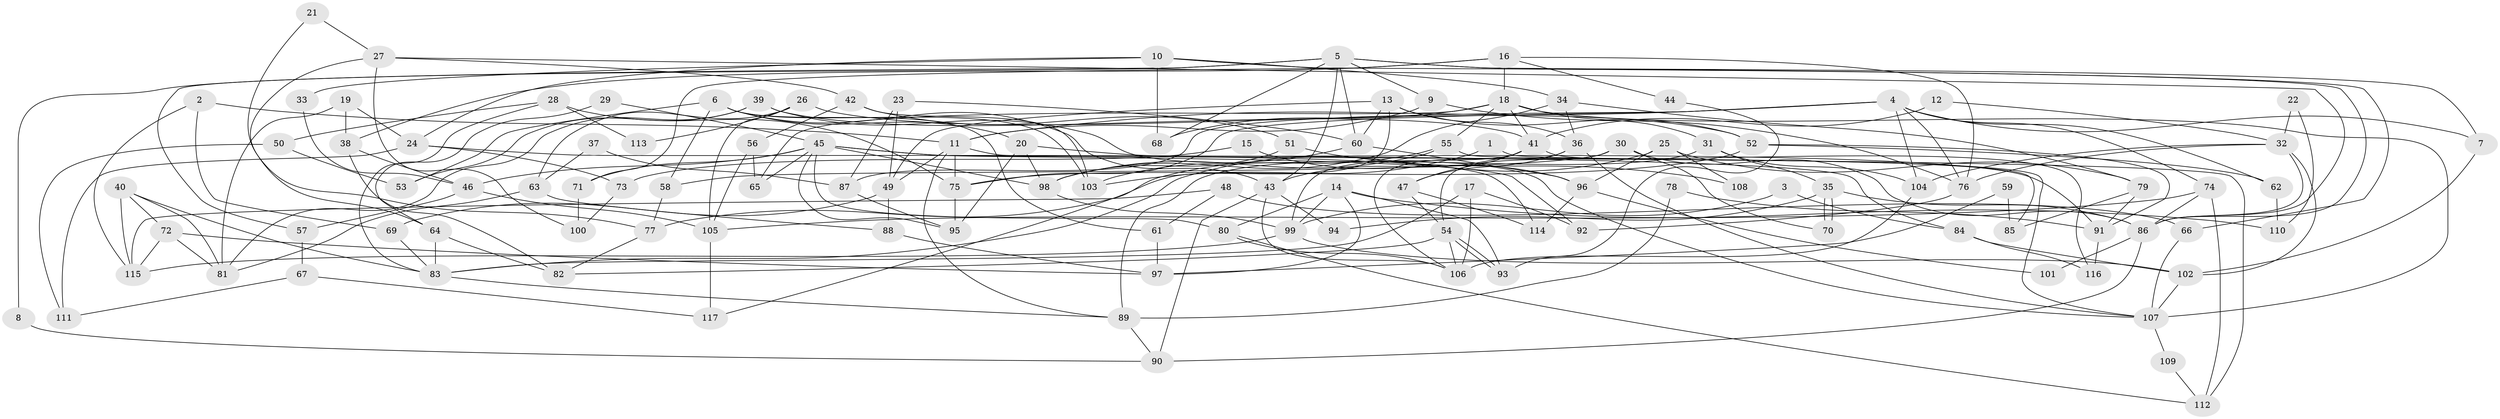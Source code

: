 // Generated by graph-tools (version 1.1) at 2025/50/03/09/25 03:50:14]
// undirected, 117 vertices, 234 edges
graph export_dot {
graph [start="1"]
  node [color=gray90,style=filled];
  1;
  2;
  3;
  4;
  5;
  6;
  7;
  8;
  9;
  10;
  11;
  12;
  13;
  14;
  15;
  16;
  17;
  18;
  19;
  20;
  21;
  22;
  23;
  24;
  25;
  26;
  27;
  28;
  29;
  30;
  31;
  32;
  33;
  34;
  35;
  36;
  37;
  38;
  39;
  40;
  41;
  42;
  43;
  44;
  45;
  46;
  47;
  48;
  49;
  50;
  51;
  52;
  53;
  54;
  55;
  56;
  57;
  58;
  59;
  60;
  61;
  62;
  63;
  64;
  65;
  66;
  67;
  68;
  69;
  70;
  71;
  72;
  73;
  74;
  75;
  76;
  77;
  78;
  79;
  80;
  81;
  82;
  83;
  84;
  85;
  86;
  87;
  88;
  89;
  90;
  91;
  92;
  93;
  94;
  95;
  96;
  97;
  98;
  99;
  100;
  101;
  102;
  103;
  104;
  105;
  106;
  107;
  108;
  109;
  110;
  111;
  112;
  113;
  114;
  115;
  116;
  117;
  1 -- 103;
  1 -- 107;
  2 -- 69;
  2 -- 11;
  2 -- 115;
  3 -- 99;
  3 -- 84;
  4 -- 76;
  4 -- 11;
  4 -- 7;
  4 -- 62;
  4 -- 74;
  4 -- 75;
  4 -- 87;
  4 -- 104;
  5 -- 7;
  5 -- 68;
  5 -- 8;
  5 -- 9;
  5 -- 43;
  5 -- 57;
  5 -- 60;
  5 -- 66;
  6 -- 20;
  6 -- 43;
  6 -- 53;
  6 -- 58;
  6 -- 61;
  6 -- 103;
  7 -- 102;
  8 -- 90;
  9 -- 11;
  9 -- 76;
  10 -- 86;
  10 -- 24;
  10 -- 33;
  10 -- 34;
  10 -- 68;
  11 -- 75;
  11 -- 49;
  11 -- 89;
  11 -- 112;
  12 -- 32;
  12 -- 41;
  13 -- 36;
  13 -- 60;
  13 -- 49;
  13 -- 52;
  13 -- 117;
  14 -- 99;
  14 -- 80;
  14 -- 93;
  14 -- 97;
  14 -- 110;
  15 -- 96;
  15 -- 73;
  16 -- 18;
  16 -- 76;
  16 -- 38;
  16 -- 44;
  16 -- 71;
  17 -- 92;
  17 -- 83;
  17 -- 106;
  18 -- 31;
  18 -- 41;
  18 -- 55;
  18 -- 65;
  18 -- 68;
  18 -- 107;
  19 -- 38;
  19 -- 81;
  19 -- 24;
  20 -- 98;
  20 -- 91;
  20 -- 95;
  21 -- 27;
  21 -- 77;
  22 -- 110;
  22 -- 32;
  23 -- 87;
  23 -- 49;
  23 -- 60;
  24 -- 84;
  24 -- 73;
  24 -- 111;
  25 -- 96;
  25 -- 83;
  25 -- 79;
  25 -- 108;
  26 -- 105;
  26 -- 52;
  26 -- 63;
  26 -- 113;
  27 -- 86;
  27 -- 64;
  27 -- 42;
  27 -- 100;
  28 -- 50;
  28 -- 75;
  28 -- 83;
  28 -- 113;
  29 -- 45;
  29 -- 64;
  30 -- 86;
  30 -- 54;
  30 -- 58;
  30 -- 70;
  31 -- 35;
  31 -- 104;
  31 -- 89;
  32 -- 102;
  32 -- 104;
  32 -- 76;
  32 -- 86;
  33 -- 46;
  34 -- 36;
  34 -- 79;
  34 -- 98;
  35 -- 70;
  35 -- 70;
  35 -- 86;
  35 -- 94;
  36 -- 107;
  36 -- 106;
  36 -- 47;
  37 -- 63;
  37 -- 87;
  38 -- 82;
  38 -- 46;
  39 -- 41;
  39 -- 107;
  39 -- 53;
  39 -- 81;
  40 -- 72;
  40 -- 83;
  40 -- 81;
  40 -- 115;
  41 -- 99;
  41 -- 47;
  41 -- 43;
  41 -- 116;
  42 -- 103;
  42 -- 51;
  42 -- 56;
  43 -- 90;
  43 -- 94;
  43 -- 106;
  44 -- 93;
  45 -- 80;
  45 -- 65;
  45 -- 46;
  45 -- 71;
  45 -- 92;
  45 -- 95;
  45 -- 98;
  45 -- 114;
  46 -- 57;
  46 -- 105;
  47 -- 54;
  47 -- 114;
  48 -- 61;
  48 -- 115;
  48 -- 66;
  49 -- 88;
  49 -- 69;
  50 -- 53;
  50 -- 111;
  51 -- 98;
  51 -- 108;
  52 -- 75;
  52 -- 62;
  52 -- 91;
  54 -- 93;
  54 -- 93;
  54 -- 106;
  54 -- 82;
  55 -- 98;
  55 -- 77;
  55 -- 85;
  56 -- 105;
  56 -- 65;
  57 -- 67;
  58 -- 77;
  59 -- 85;
  59 -- 97;
  60 -- 96;
  60 -- 103;
  61 -- 97;
  62 -- 110;
  63 -- 81;
  63 -- 88;
  64 -- 83;
  64 -- 82;
  66 -- 107;
  67 -- 117;
  67 -- 111;
  69 -- 83;
  71 -- 100;
  72 -- 115;
  72 -- 81;
  72 -- 97;
  73 -- 100;
  74 -- 86;
  74 -- 105;
  74 -- 112;
  75 -- 95;
  76 -- 92;
  77 -- 82;
  78 -- 91;
  78 -- 89;
  79 -- 85;
  79 -- 91;
  80 -- 106;
  80 -- 112;
  83 -- 89;
  84 -- 102;
  84 -- 116;
  86 -- 90;
  86 -- 101;
  87 -- 95;
  88 -- 97;
  89 -- 90;
  91 -- 116;
  96 -- 114;
  96 -- 101;
  98 -- 99;
  99 -- 115;
  99 -- 102;
  102 -- 107;
  104 -- 106;
  105 -- 117;
  107 -- 109;
  109 -- 112;
}
